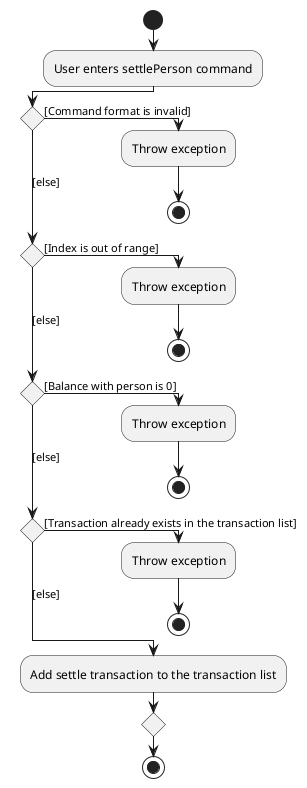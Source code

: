 @startuml
!pragma useVerticalIf on
start
:User enters settlePerson command;
if () then ([Command format is invalid])
  :Throw exception;
  stop
([else]) elseif () then ([Index is out of range])
  :Throw exception;
  stop
([else]) elseif () then ([Balance with person is 0])
  :Throw exception;
  stop
([else]) elseif () then ([Transaction already exists in the transaction list])
  :Throw exception;
  stop
else ([else])
  :Add settle transaction to the transaction list;
endif
stop
@enduml
